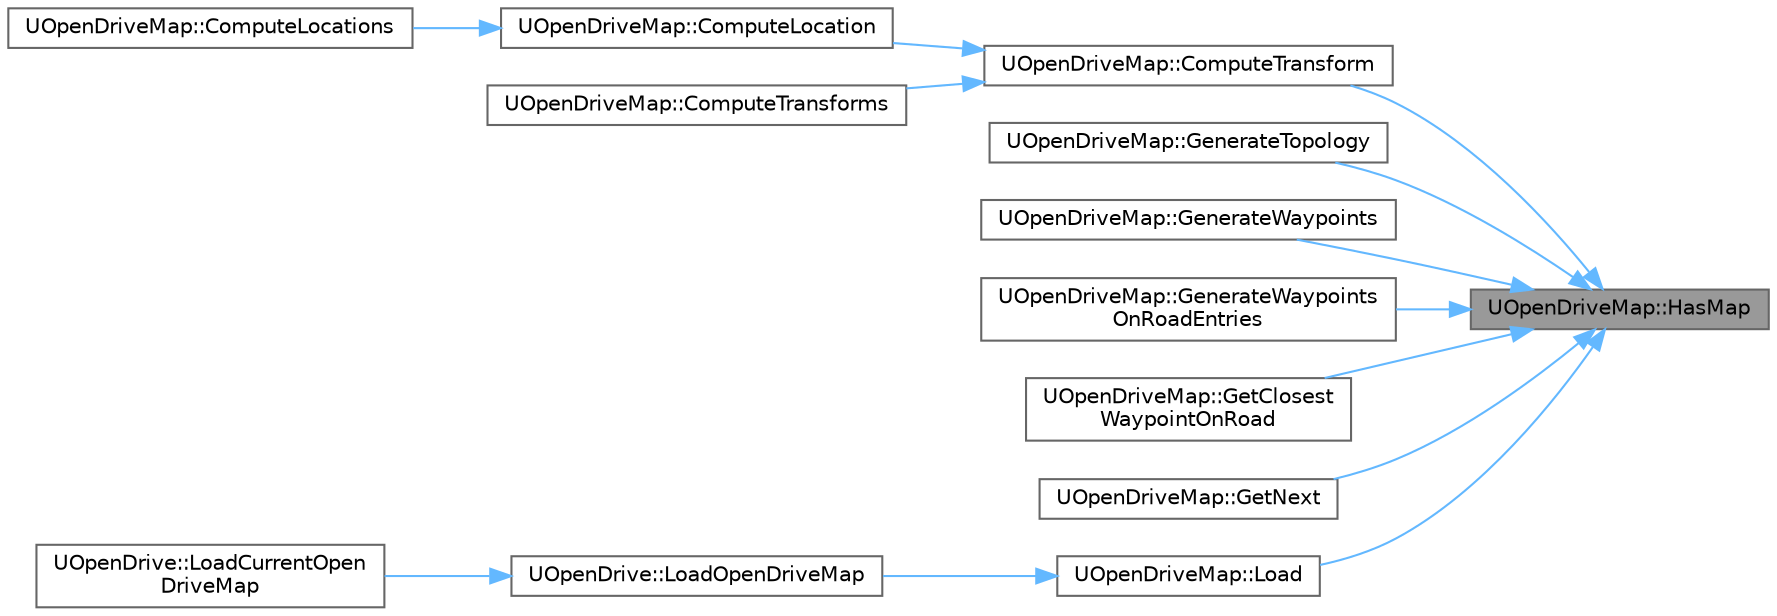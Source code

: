 digraph "UOpenDriveMap::HasMap"
{
 // INTERACTIVE_SVG=YES
 // LATEX_PDF_SIZE
  bgcolor="transparent";
  edge [fontname=Helvetica,fontsize=10,labelfontname=Helvetica,labelfontsize=10];
  node [fontname=Helvetica,fontsize=10,shape=box,height=0.2,width=0.4];
  rankdir="RL";
  Node1 [id="Node000001",label="UOpenDriveMap::HasMap",height=0.2,width=0.4,color="gray40", fillcolor="grey60", style="filled", fontcolor="black",tooltip="Return whether this map has been initialized."];
  Node1 -> Node2 [id="edge1_Node000001_Node000002",dir="back",color="steelblue1",style="solid",tooltip=" "];
  Node2 [id="Node000002",label="UOpenDriveMap::ComputeTransform",height=0.2,width=0.4,color="grey40", fillcolor="white", style="filled",URL="$d8/dfe/classUOpenDriveMap.html#ac2e4b736aedc292dd6abd91be62db773",tooltip="Compute the transform of a waypoint."];
  Node2 -> Node3 [id="edge2_Node000002_Node000003",dir="back",color="steelblue1",style="solid",tooltip=" "];
  Node3 [id="Node000003",label="UOpenDriveMap::ComputeLocation",height=0.2,width=0.4,color="grey40", fillcolor="white", style="filled",URL="$d8/dfe/classUOpenDriveMap.html#abba6cb000173e63b49fda598c0369452",tooltip="Compute the location of a waypoint."];
  Node3 -> Node4 [id="edge3_Node000003_Node000004",dir="back",color="steelblue1",style="solid",tooltip=" "];
  Node4 [id="Node000004",label="UOpenDriveMap::ComputeLocations",height=0.2,width=0.4,color="grey40", fillcolor="white", style="filled",URL="$d8/dfe/classUOpenDriveMap.html#a8d7347131f7cb4203d4f18b5b64a23ba",tooltip="Compute the locations of an array of waypoints."];
  Node2 -> Node5 [id="edge4_Node000002_Node000005",dir="back",color="steelblue1",style="solid",tooltip=" "];
  Node5 [id="Node000005",label="UOpenDriveMap::ComputeTransforms",height=0.2,width=0.4,color="grey40", fillcolor="white", style="filled",URL="$d8/dfe/classUOpenDriveMap.html#aabcef6e59894a43d7434d9defbc18cbf",tooltip="Compute the transforms of an array of waypoints."];
  Node1 -> Node6 [id="edge5_Node000001_Node000006",dir="back",color="steelblue1",style="solid",tooltip=" "];
  Node6 [id="Node000006",label="UOpenDriveMap::GenerateTopology",height=0.2,width=0.4,color="grey40", fillcolor="white", style="filled",URL="$d8/dfe/classUOpenDriveMap.html#a06e25b945b7bddf710f968d6140c9bff",tooltip="Generate the minimum set of waypoints that define the topology of this map."];
  Node1 -> Node7 [id="edge6_Node000001_Node000007",dir="back",color="steelblue1",style="solid",tooltip=" "];
  Node7 [id="Node000007",label="UOpenDriveMap::GenerateWaypoints",height=0.2,width=0.4,color="grey40", fillcolor="white", style="filled",URL="$d8/dfe/classUOpenDriveMap.html#ad28bf91838a10d8a1803d52c558be5a0",tooltip="Generate waypoints all over the map at an approximated distance."];
  Node1 -> Node8 [id="edge7_Node000001_Node000008",dir="back",color="steelblue1",style="solid",tooltip=" "];
  Node8 [id="Node000008",label="UOpenDriveMap::GenerateWaypoints\lOnRoadEntries",height=0.2,width=0.4,color="grey40", fillcolor="white", style="filled",URL="$d8/dfe/classUOpenDriveMap.html#a4cff5136b5d6c47fd06cccfddcf4da39",tooltip="Generate waypoints on each lane at the start of each road."];
  Node1 -> Node9 [id="edge8_Node000001_Node000009",dir="back",color="steelblue1",style="solid",tooltip=" "];
  Node9 [id="Node000009",label="UOpenDriveMap::GetClosest\lWaypointOnRoad",height=0.2,width=0.4,color="grey40", fillcolor="white", style="filled",URL="$d8/dfe/classUOpenDriveMap.html#ad1ed4995dd03e6cec22d1fd83c967070",tooltip="Given a location, return the closest point on the centre of a lane."];
  Node1 -> Node10 [id="edge9_Node000001_Node000010",dir="back",color="steelblue1",style="solid",tooltip=" "];
  Node10 [id="Node000010",label="UOpenDriveMap::GetNext",height=0.2,width=0.4,color="grey40", fillcolor="white", style="filled",URL="$d8/dfe/classUOpenDriveMap.html#acd24011ce2cb7bf4b01b605329adae24",tooltip="Return the list of waypoints at a given distance such that a vehicle at waypoint could drive to."];
  Node1 -> Node11 [id="edge10_Node000001_Node000011",dir="back",color="steelblue1",style="solid",tooltip=" "];
  Node11 [id="Node000011",label="UOpenDriveMap::Load",height=0.2,width=0.4,color="grey40", fillcolor="white", style="filled",URL="$d8/dfe/classUOpenDriveMap.html#a0ce422ee1f79211e6957bab1d2048348",tooltip="Load this map with an OpenDrive (XODR) file."];
  Node11 -> Node12 [id="edge11_Node000011_Node000012",dir="back",color="steelblue1",style="solid",tooltip=" "];
  Node12 [id="Node000012",label="UOpenDrive::LoadOpenDriveMap",height=0.2,width=0.4,color="grey40", fillcolor="white", style="filled",URL="$d1/d1b/classUOpenDrive.html#ac05b8dc3f340e373582945f9215081d9",tooltip="Load OpenDriveMap associated to the given MapName."];
  Node12 -> Node13 [id="edge12_Node000012_Node000013",dir="back",color="steelblue1",style="solid",tooltip=" "];
  Node13 [id="Node000013",label="UOpenDrive::LoadCurrentOpen\lDriveMap",height=0.2,width=0.4,color="grey40", fillcolor="white", style="filled",URL="$d1/d1b/classUOpenDrive.html#a4486c7ee9d4a8bf6cd2a7ca5ad7e4ece",tooltip="Load OpenDriveMap associated to the currently loaded map."];
}
